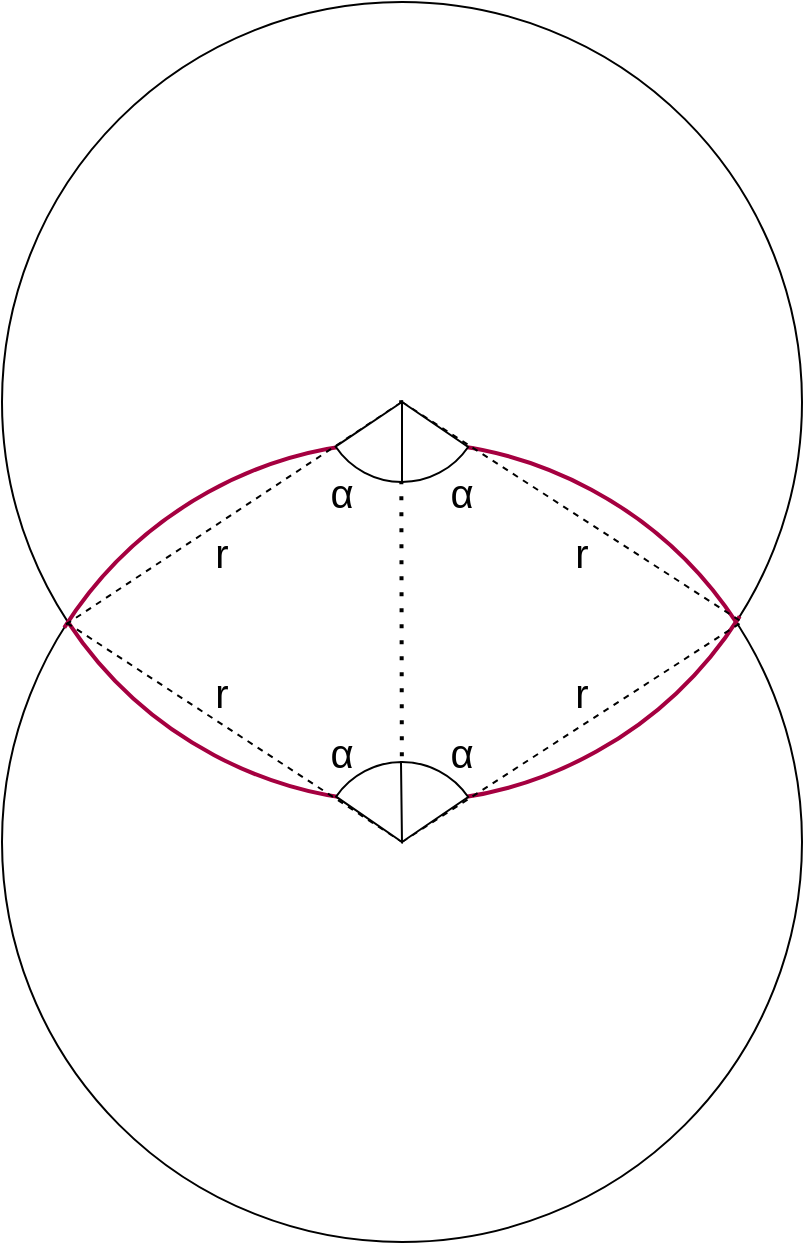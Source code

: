 <mxfile version="24.2.5" type="device">
  <diagram name="Page-1" id="t3d3-SSKAyB4mBenZ0mL">
    <mxGraphModel dx="1974" dy="1936" grid="1" gridSize="10" guides="1" tooltips="1" connect="1" arrows="1" fold="1" page="1" pageScale="1" pageWidth="827" pageHeight="1169" math="0" shadow="0">
      <root>
        <mxCell id="0" />
        <mxCell id="1" parent="0" />
        <mxCell id="-MQa0_uv0SwBElWbOj7F-25" value="" style="ellipse;whiteSpace=wrap;html=1;fillColor=none;movable=1;resizable=1;rotatable=1;deletable=1;editable=1;locked=0;connectable=1;" parent="1" vertex="1">
          <mxGeometry width="400" height="400" as="geometry" />
        </mxCell>
        <mxCell id="-MQa0_uv0SwBElWbOj7F-33" value="" style="ellipse;whiteSpace=wrap;html=1;fillColor=none;movable=1;resizable=1;rotatable=1;deletable=1;editable=1;locked=0;connectable=1;" parent="1" vertex="1">
          <mxGeometry y="220" width="400" height="400" as="geometry" />
        </mxCell>
        <mxCell id="-MQa0_uv0SwBElWbOj7F-47" value="" style="verticalLabelPosition=bottom;verticalAlign=top;html=1;shape=mxgraph.basic.arc;startAngle=0.34;endAngle=0.657;fillColor=#d80073;fontColor=#ffffff;strokeColor=#A50040;strokeWidth=2;movable=1;resizable=1;rotatable=1;deletable=1;editable=1;locked=0;connectable=1;" parent="1" vertex="1">
          <mxGeometry width="400" height="400" as="geometry" />
        </mxCell>
        <mxCell id="-MQa0_uv0SwBElWbOj7F-28" value="" style="verticalLabelPosition=bottom;verticalAlign=top;html=1;shape=mxgraph.basic.arc;startAngle=0.84;endAngle=0.158;fillColor=#d80073;fontColor=#ffffff;strokeColor=#A50040;strokeWidth=2;movable=1;resizable=1;rotatable=1;deletable=1;editable=1;locked=0;connectable=1;" parent="1" vertex="1">
          <mxGeometry y="220" width="400" height="400" as="geometry" />
        </mxCell>
        <mxCell id="-MQa0_uv0SwBElWbOj7F-42" value="&lt;font style=&quot;font-size: 20px;&quot;&gt;r&lt;/font&gt;" style="text;html=1;align=center;verticalAlign=middle;whiteSpace=wrap;rounded=0;movable=1;resizable=1;rotatable=1;deletable=1;editable=1;locked=0;connectable=1;" parent="1" vertex="1">
          <mxGeometry x="10" y="330" width="200" height="30" as="geometry" />
        </mxCell>
        <mxCell id="axCYrwR2XQMrDP6II7xi-3" value="" style="endArrow=none;dashed=1;html=1;dashPattern=1 3;strokeWidth=2;rounded=0;movable=1;resizable=1;rotatable=1;deletable=1;editable=1;locked=0;connectable=1;entryX=1;entryY=0;entryDx=0;entryDy=0;exitX=0.495;exitY=0.489;exitDx=0;exitDy=0;exitPerimeter=0;" parent="1" edge="1" source="axCYrwR2XQMrDP6II7xi-22">
          <mxGeometry width="50" height="50" relative="1" as="geometry">
            <mxPoint x="400" y="419.43" as="sourcePoint" />
            <mxPoint x="200" y="420" as="targetPoint" />
          </mxGeometry>
        </mxCell>
        <mxCell id="axCYrwR2XQMrDP6II7xi-11" value="" style="endArrow=none;dashed=1;html=1;rounded=0;exitX=0.08;exitY=0.228;exitDx=0;exitDy=0;exitPerimeter=0;movable=1;resizable=1;rotatable=1;deletable=1;editable=1;locked=0;connectable=1;" parent="1" source="-MQa0_uv0SwBElWbOj7F-33" edge="1">
          <mxGeometry width="50" height="50" relative="1" as="geometry">
            <mxPoint x="80" y="250" as="sourcePoint" />
            <mxPoint x="200" y="200" as="targetPoint" />
          </mxGeometry>
        </mxCell>
        <mxCell id="axCYrwR2XQMrDP6II7xi-12" value="" style="endArrow=none;dashed=1;html=1;rounded=0;exitX=0.081;exitY=0.226;exitDx=0;exitDy=0;exitPerimeter=0;movable=1;resizable=1;rotatable=1;deletable=1;editable=1;locked=0;connectable=1;entryX=1;entryY=0;entryDx=0;entryDy=0;" parent="1" source="-MQa0_uv0SwBElWbOj7F-28" edge="1">
          <mxGeometry width="50" height="50" relative="1" as="geometry">
            <mxPoint x="80" y="450" as="sourcePoint" />
            <mxPoint x="200" y="420" as="targetPoint" />
          </mxGeometry>
        </mxCell>
        <mxCell id="axCYrwR2XQMrDP6II7xi-13" value="" style="verticalLabelPosition=bottom;verticalAlign=top;html=1;shape=mxgraph.basic.pie;startAngle=0.5;endAngle=0.656;movable=1;resizable=1;rotatable=1;deletable=1;editable=1;locked=0;connectable=1;" parent="1" vertex="1">
          <mxGeometry x="160" y="160" width="80" height="80" as="geometry" />
        </mxCell>
        <mxCell id="axCYrwR2XQMrDP6II7xi-15" value="" style="verticalLabelPosition=bottom;verticalAlign=top;html=1;shape=mxgraph.basic.pie;startAngle=0.846;endAngle=0;movable=1;resizable=1;rotatable=1;deletable=1;editable=1;locked=0;connectable=1;" parent="1" vertex="1">
          <mxGeometry x="160" y="380" width="80" height="80" as="geometry" />
        </mxCell>
        <mxCell id="axCYrwR2XQMrDP6II7xi-16" value="α" style="text;html=1;align=center;verticalAlign=middle;whiteSpace=wrap;rounded=0;strokeWidth=12;fontSize=20;movable=1;resizable=1;rotatable=1;deletable=1;editable=1;locked=0;connectable=1;" parent="1" vertex="1">
          <mxGeometry x="140" y="230" width="60" height="30" as="geometry" />
        </mxCell>
        <mxCell id="axCYrwR2XQMrDP6II7xi-17" value="α" style="text;html=1;align=center;verticalAlign=middle;whiteSpace=wrap;rounded=0;strokeWidth=12;fontSize=20;movable=1;resizable=1;rotatable=1;deletable=1;editable=1;locked=0;connectable=1;" parent="1" vertex="1">
          <mxGeometry x="200" y="360" width="60" height="30" as="geometry" />
        </mxCell>
        <mxCell id="axCYrwR2XQMrDP6II7xi-19" value="" style="endArrow=none;dashed=1;html=1;rounded=0;movable=1;resizable=1;rotatable=1;deletable=1;editable=1;locked=0;connectable=1;exitX=1;exitY=0;exitDx=0;exitDy=0;" parent="1" edge="1">
          <mxGeometry width="50" height="50" relative="1" as="geometry">
            <mxPoint x="200" y="420" as="sourcePoint" />
            <mxPoint x="370" y="310" as="targetPoint" />
          </mxGeometry>
        </mxCell>
        <mxCell id="axCYrwR2XQMrDP6II7xi-20" value="" style="endArrow=none;dashed=1;html=1;rounded=0;movable=1;resizable=1;rotatable=1;deletable=1;editable=1;locked=0;connectable=1;" parent="1" edge="1">
          <mxGeometry width="50" height="50" relative="1" as="geometry">
            <mxPoint x="200" y="200" as="sourcePoint" />
            <mxPoint x="370" y="310" as="targetPoint" />
          </mxGeometry>
        </mxCell>
        <mxCell id="axCYrwR2XQMrDP6II7xi-21" value="" style="verticalLabelPosition=bottom;verticalAlign=top;html=1;shape=mxgraph.basic.pie;startAngle=0.998;endAngle=0.155;movable=1;resizable=1;rotatable=1;deletable=1;editable=1;locked=0;connectable=1;" parent="1" vertex="1">
          <mxGeometry x="160" y="380" width="80" height="80" as="geometry" />
        </mxCell>
        <mxCell id="axCYrwR2XQMrDP6II7xi-22" value="" style="verticalLabelPosition=bottom;verticalAlign=top;html=1;shape=mxgraph.basic.pie;startAngle=0.345;endAngle=0.5;movable=1;resizable=1;rotatable=1;deletable=1;editable=1;locked=0;connectable=1;" parent="1" vertex="1">
          <mxGeometry x="160" y="160" width="80" height="80" as="geometry" />
        </mxCell>
        <mxCell id="axCYrwR2XQMrDP6II7xi-23" value="α" style="text;html=1;align=center;verticalAlign=middle;whiteSpace=wrap;rounded=0;strokeWidth=12;fontSize=20;movable=1;resizable=1;rotatable=1;deletable=1;editable=1;locked=0;connectable=1;" parent="1" vertex="1">
          <mxGeometry x="140" y="360" width="60" height="30" as="geometry" />
        </mxCell>
        <mxCell id="axCYrwR2XQMrDP6II7xi-24" value="α" style="text;html=1;align=center;verticalAlign=middle;whiteSpace=wrap;rounded=0;strokeWidth=12;fontSize=20;movable=1;resizable=1;rotatable=1;deletable=1;editable=1;locked=0;connectable=1;" parent="1" vertex="1">
          <mxGeometry x="200" y="230" width="60" height="30" as="geometry" />
        </mxCell>
        <mxCell id="kCTmP-4EakfInIuuRk2H-1" value="&lt;font style=&quot;font-size: 20px;&quot;&gt;r&lt;/font&gt;" style="text;html=1;align=center;verticalAlign=middle;whiteSpace=wrap;rounded=0;movable=1;resizable=1;rotatable=1;deletable=1;editable=1;locked=0;connectable=1;" vertex="1" parent="1">
          <mxGeometry x="190" y="330" width="200" height="30" as="geometry" />
        </mxCell>
        <mxCell id="kCTmP-4EakfInIuuRk2H-3" value="&lt;font style=&quot;font-size: 20px;&quot;&gt;r&lt;/font&gt;" style="text;html=1;align=center;verticalAlign=middle;whiteSpace=wrap;rounded=0;movable=1;resizable=1;rotatable=1;deletable=1;editable=1;locked=0;connectable=1;" vertex="1" parent="1">
          <mxGeometry x="190" y="260" width="200" height="30" as="geometry" />
        </mxCell>
        <mxCell id="kCTmP-4EakfInIuuRk2H-4" value="&lt;font style=&quot;font-size: 20px;&quot;&gt;r&lt;/font&gt;" style="text;html=1;align=center;verticalAlign=middle;whiteSpace=wrap;rounded=0;movable=1;resizable=1;rotatable=1;deletable=1;editable=1;locked=0;connectable=1;" vertex="1" parent="1">
          <mxGeometry x="10" y="260" width="200" height="30" as="geometry" />
        </mxCell>
      </root>
    </mxGraphModel>
  </diagram>
</mxfile>
